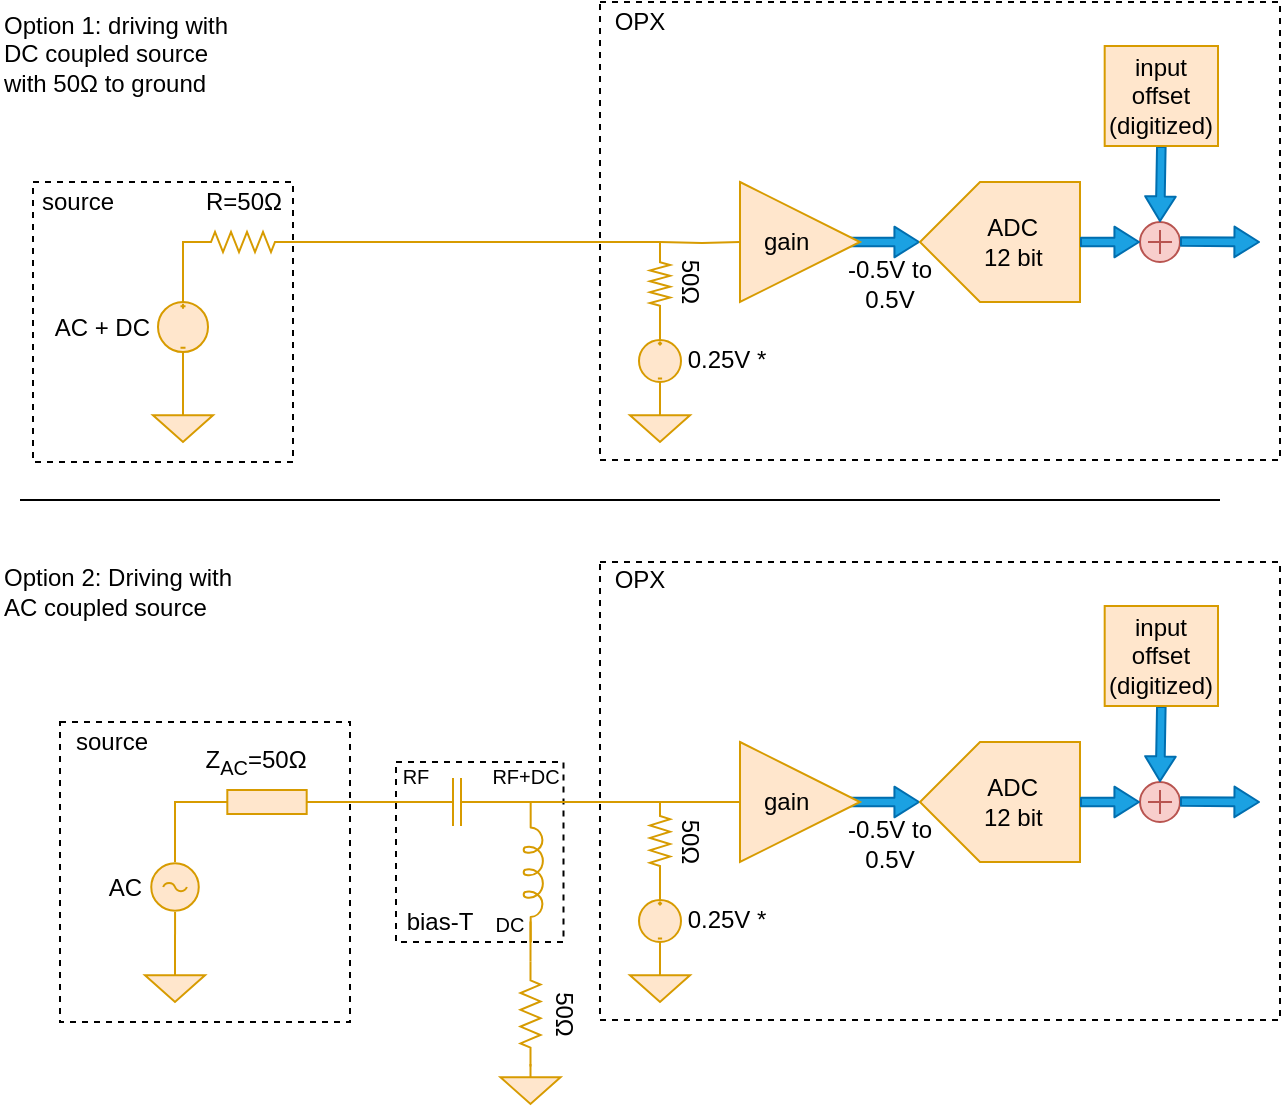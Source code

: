 <mxfile version="15.5.5" type="device"><diagram id="qr9LpCfqKnLfAEWIVxi7" name="Page-1"><mxGraphModel dx="1422" dy="792" grid="1" gridSize="10" guides="1" tooltips="1" connect="1" arrows="1" fold="1" page="1" pageScale="1" pageWidth="850" pageHeight="1100" math="0" shadow="0"><root><mxCell id="0"/><mxCell id="1" parent="0"/><mxCell id="lM4YUM9JYo3iWuB0LA_H-75" value="" style="rounded=0;whiteSpace=wrap;html=1;fillColor=none;dashed=1;" parent="1" vertex="1"><mxGeometry x="268" y="551" width="83.75" height="90" as="geometry"/></mxCell><mxCell id="lM4YUM9JYo3iWuB0LA_H-80" value="" style="rounded=0;whiteSpace=wrap;html=1;fillColor=none;dashed=1;" parent="1" vertex="1"><mxGeometry x="100" y="531" width="145" height="150" as="geometry"/></mxCell><mxCell id="lM4YUM9JYo3iWuB0LA_H-64" value="" style="rounded=0;whiteSpace=wrap;html=1;fillColor=none;dashed=1;" parent="1" vertex="1"><mxGeometry x="86.5" y="261" width="130" height="140" as="geometry"/></mxCell><mxCell id="lM4YUM9JYo3iWuB0LA_H-29" value="" style="rounded=0;whiteSpace=wrap;html=1;fillColor=none;dashed=1;" parent="1" vertex="1"><mxGeometry x="370" y="171" width="340" height="229" as="geometry"/></mxCell><mxCell id="lM4YUM9JYo3iWuB0LA_H-20" value="" style="verticalLabelPosition=bottom;shadow=0;dashed=0;align=center;html=1;verticalAlign=top;shape=mxgraph.electrical.abstract.summation_point;fillColor=#f8cecc;strokeColor=#b85450;fontSize=12;" parent="1" vertex="1"><mxGeometry x="640" y="281" width="20" height="20" as="geometry"/></mxCell><mxCell id="lM4YUM9JYo3iWuB0LA_H-23" value="" style="shape=flexArrow;endArrow=classic;html=1;width=4.286;endSize=3.762;exitX=0;exitY=0.5;exitDx=0;exitDy=0;endWidth=10;fillColor=#1ba1e2;strokeColor=#006EAF;fontSize=12;entryX=0.5;entryY=1;entryDx=0;entryDy=0;" parent="1" source="lM4YUM9JYo3iWuB0LA_H-19" target="lM4YUM9JYo3iWuB0LA_H-31" edge="1"><mxGeometry width="50" height="50" relative="1" as="geometry"><mxPoint x="500" y="290.88" as="sourcePoint"/><mxPoint x="580" y="290.88" as="targetPoint"/></mxGeometry></mxCell><mxCell id="lM4YUM9JYo3iWuB0LA_H-19" value="&amp;nbsp; &amp;nbsp;gain" style="triangle;whiteSpace=wrap;html=1;fillColor=#ffe6cc;strokeColor=#d79b00;align=left;" parent="1" vertex="1"><mxGeometry x="440" y="261" width="60" height="60" as="geometry"/></mxCell><mxCell id="lM4YUM9JYo3iWuB0LA_H-24" value="" style="shape=flexArrow;endArrow=classic;html=1;width=4.286;endSize=3.762;endWidth=10;fillColor=#1ba1e2;strokeColor=#006EAF;fontSize=12;entryX=0.5;entryY=0;entryDx=0;entryDy=0;entryPerimeter=0;exitX=0.5;exitY=1;exitDx=0;exitDy=0;" parent="1" source="lM4YUM9JYo3iWuB0LA_H-25" target="lM4YUM9JYo3iWuB0LA_H-20" edge="1"><mxGeometry width="50" height="50" relative="1" as="geometry"><mxPoint x="650" y="241" as="sourcePoint"/><mxPoint x="649.8" y="211" as="targetPoint"/></mxGeometry></mxCell><mxCell id="lM4YUM9JYo3iWuB0LA_H-25" value="input offset (digitized)" style="text;html=1;align=center;verticalAlign=middle;whiteSpace=wrap;rounded=0;fillColor=#ffe6cc;strokeColor=#d79b00;fontSize=12;" parent="1" vertex="1"><mxGeometry x="622.34" y="193" width="56.66" height="50" as="geometry"/></mxCell><mxCell id="lM4YUM9JYo3iWuB0LA_H-28" value="" style="shape=flexArrow;endArrow=classic;html=1;width=4.286;endSize=3.762;exitX=1;exitY=0.5;exitDx=0;exitDy=0;endWidth=10;fillColor=#1ba1e2;strokeColor=#006EAF;fontSize=12;" parent="1" edge="1"><mxGeometry width="50" height="50" relative="1" as="geometry"><mxPoint x="660" y="290.76" as="sourcePoint"/><mxPoint x="700" y="291" as="targetPoint"/></mxGeometry></mxCell><mxCell id="lM4YUM9JYo3iWuB0LA_H-31" value="&amp;nbsp; &amp;nbsp; ADC&lt;br&gt;&amp;nbsp; &amp;nbsp; 12 bit" style="shape=offPageConnector;whiteSpace=wrap;html=1;fillColor=#ffe6cc;strokeColor=#d79b00;rotation=90;horizontal=0;size=0.375;" parent="1" vertex="1"><mxGeometry x="540" y="251" width="60" height="80" as="geometry"/></mxCell><mxCell id="lM4YUM9JYo3iWuB0LA_H-32" value="OPX" style="text;html=1;strokeColor=none;fillColor=none;align=center;verticalAlign=middle;whiteSpace=wrap;rounded=0;" parent="1" vertex="1"><mxGeometry x="369.5" y="171" width="40" height="20" as="geometry"/></mxCell><mxCell id="lM4YUM9JYo3iWuB0LA_H-33" value="R=50Ω" style="text;html=1;strokeColor=none;fillColor=none;align=center;verticalAlign=middle;whiteSpace=wrap;rounded=0;" parent="1" vertex="1"><mxGeometry x="171.5" y="261" width="40" height="20" as="geometry"/></mxCell><mxCell id="lM4YUM9JYo3iWuB0LA_H-35" value="" style="pointerEvents=1;verticalLabelPosition=bottom;shadow=0;dashed=0;align=center;html=1;verticalAlign=top;shape=mxgraph.electrical.signal_sources.signal_ground;fillColor=#ffe6cc;strokeColor=#d79b00;" parent="1" vertex="1"><mxGeometry x="146.5" y="371" width="30" height="20" as="geometry"/></mxCell><mxCell id="lM4YUM9JYo3iWuB0LA_H-38" style="edgeStyle=orthogonalEdgeStyle;rounded=0;orthogonalLoop=1;jettySize=auto;html=1;entryX=0.5;entryY=0;entryDx=0;entryDy=0;entryPerimeter=0;endArrow=none;endFill=0;fillColor=#ffe6cc;strokeColor=#d79b00;" parent="1" source="lM4YUM9JYo3iWuB0LA_H-36" target="lM4YUM9JYo3iWuB0LA_H-35" edge="1"><mxGeometry relative="1" as="geometry"/></mxCell><mxCell id="lM4YUM9JYo3iWuB0LA_H-36" value="" style="pointerEvents=1;verticalLabelPosition=bottom;shadow=0;dashed=0;align=center;html=1;verticalAlign=top;shape=mxgraph.electrical.signal_sources.dc_source_3;fillColor=#ffe6cc;strokeColor=#d79b00;" parent="1" vertex="1"><mxGeometry x="149" y="321" width="25" height="25" as="geometry"/></mxCell><mxCell id="lM4YUM9JYo3iWuB0LA_H-41" style="edgeStyle=orthogonalEdgeStyle;rounded=0;orthogonalLoop=1;jettySize=auto;html=1;exitX=1;exitY=0.5;exitDx=0;exitDy=0;exitPerimeter=0;endArrow=none;endFill=0;fillColor=#ffe6cc;strokeColor=#d79b00;entryX=0;entryY=0.5;entryDx=0;entryDy=0;entryPerimeter=0;" parent="1" source="lM4YUM9JYo3iWuB0LA_H-40" target="H_o2h2iUFG0J_YQG6vmm-2" edge="1"><mxGeometry relative="1" as="geometry"><mxPoint x="390" y="291" as="targetPoint"/><Array as="points"><mxPoint x="400" y="291"/></Array></mxGeometry></mxCell><mxCell id="lM4YUM9JYo3iWuB0LA_H-42" style="edgeStyle=orthogonalEdgeStyle;rounded=0;orthogonalLoop=1;jettySize=auto;html=1;exitX=0;exitY=0.5;exitDx=0;exitDy=0;exitPerimeter=0;entryX=0.5;entryY=0;entryDx=0;entryDy=0;entryPerimeter=0;endArrow=none;endFill=0;fillColor=#ffe6cc;strokeColor=#d79b00;" parent="1" source="lM4YUM9JYo3iWuB0LA_H-40" target="lM4YUM9JYo3iWuB0LA_H-36" edge="1"><mxGeometry relative="1" as="geometry"/></mxCell><mxCell id="lM4YUM9JYo3iWuB0LA_H-40" value="" style="pointerEvents=1;verticalLabelPosition=bottom;shadow=0;dashed=0;align=center;html=1;verticalAlign=top;shape=mxgraph.electrical.resistors.resistor_2;fillColor=#ffe6cc;strokeColor=#d79b00;" parent="1" vertex="1"><mxGeometry x="166.5" y="286" width="50" height="10" as="geometry"/></mxCell><mxCell id="lM4YUM9JYo3iWuB0LA_H-43" value="AC + DC" style="text;html=1;strokeColor=none;fillColor=none;align=right;verticalAlign=middle;whiteSpace=wrap;rounded=0;" parent="1" vertex="1"><mxGeometry x="74" y="317.25" width="72.5" height="32.5" as="geometry"/></mxCell><mxCell id="lM4YUM9JYo3iWuB0LA_H-44" value="Option 1: driving with DC coupled source with 50&lt;span&gt;Ω to ground&lt;/span&gt;" style="text;html=1;strokeColor=none;fillColor=none;align=left;verticalAlign=middle;whiteSpace=wrap;rounded=0;" parent="1" vertex="1"><mxGeometry x="70" y="181" width="120" height="32.5" as="geometry"/></mxCell><mxCell id="lM4YUM9JYo3iWuB0LA_H-54" value="Z&lt;sub&gt;AC&lt;/sub&gt;=50Ω" style="text;html=1;strokeColor=none;fillColor=none;align=center;verticalAlign=middle;whiteSpace=wrap;rounded=0;" parent="1" vertex="1"><mxGeometry x="177.5" y="541" width="40" height="20" as="geometry"/></mxCell><mxCell id="lM4YUM9JYo3iWuB0LA_H-55" value="" style="pointerEvents=1;verticalLabelPosition=bottom;shadow=0;dashed=0;align=center;html=1;verticalAlign=top;shape=mxgraph.electrical.signal_sources.signal_ground;fillColor=#ffe6cc;strokeColor=#d79b00;" parent="1" vertex="1"><mxGeometry x="142.5" y="651" width="30" height="20" as="geometry"/></mxCell><mxCell id="lM4YUM9JYo3iWuB0LA_H-56" style="edgeStyle=orthogonalEdgeStyle;rounded=0;orthogonalLoop=1;jettySize=auto;html=1;entryX=0.5;entryY=0;entryDx=0;entryDy=0;entryPerimeter=0;endArrow=none;endFill=0;fillColor=#ffe6cc;strokeColor=#d79b00;" parent="1" target="lM4YUM9JYo3iWuB0LA_H-55" edge="1"><mxGeometry relative="1" as="geometry"><mxPoint x="157.534" y="626" as="sourcePoint"/></mxGeometry></mxCell><mxCell id="lM4YUM9JYo3iWuB0LA_H-59" style="edgeStyle=orthogonalEdgeStyle;rounded=0;orthogonalLoop=1;jettySize=auto;html=1;exitX=0;exitY=0.5;exitDx=0;exitDy=0;exitPerimeter=0;entryX=0.5;entryY=0;entryDx=0;entryDy=0;entryPerimeter=0;endArrow=none;endFill=0;fillColor=#ffe6cc;strokeColor=#d79b00;" parent="1" edge="1"><mxGeometry relative="1" as="geometry"><mxPoint x="172.5" y="571" as="sourcePoint"/><mxPoint x="157.5" y="601" as="targetPoint"/></mxGeometry></mxCell><mxCell id="lM4YUM9JYo3iWuB0LA_H-61" value="AC" style="text;html=1;strokeColor=none;fillColor=none;align=right;verticalAlign=middle;whiteSpace=wrap;rounded=0;" parent="1" vertex="1"><mxGeometry x="110" y="597.25" width="32.5" height="32.5" as="geometry"/></mxCell><mxCell id="lM4YUM9JYo3iWuB0LA_H-62" value="Option 2: Driving with AC coupled source" style="text;html=1;strokeColor=none;fillColor=none;align=left;verticalAlign=middle;whiteSpace=wrap;rounded=0;" parent="1" vertex="1"><mxGeometry x="70" y="450" width="120" height="32.5" as="geometry"/></mxCell><mxCell id="lM4YUM9JYo3iWuB0LA_H-63" value="" style="pointerEvents=1;verticalLabelPosition=bottom;shadow=0;dashed=0;align=center;html=1;verticalAlign=top;shape=mxgraph.electrical.signal_sources.ac_source;fillColor=#ffe6cc;strokeColor=#d79b00;" parent="1" vertex="1"><mxGeometry x="145.63" y="601.63" width="23.75" height="23.75" as="geometry"/></mxCell><mxCell id="lM4YUM9JYo3iWuB0LA_H-65" value="source" style="text;html=1;strokeColor=none;fillColor=none;align=center;verticalAlign=middle;whiteSpace=wrap;rounded=0;" parent="1" vertex="1"><mxGeometry x="84" y="261" width="50" height="20" as="geometry"/></mxCell><mxCell id="lM4YUM9JYo3iWuB0LA_H-68" value="" style="pointerEvents=1;verticalLabelPosition=bottom;shadow=0;dashed=0;align=center;html=1;verticalAlign=top;shape=mxgraph.electrical.resistors.resistor_1;fillColor=#ffe6cc;strokeColor=#d79b00;" parent="1" vertex="1"><mxGeometry x="172.5" y="565" width="62" height="12" as="geometry"/></mxCell><mxCell id="lM4YUM9JYo3iWuB0LA_H-71" style="edgeStyle=orthogonalEdgeStyle;rounded=0;orthogonalLoop=1;jettySize=auto;html=1;exitX=0;exitY=0.5;exitDx=0;exitDy=0;exitPerimeter=0;entryX=0;entryY=0.5;entryDx=0;entryDy=0;endArrow=none;endFill=0;fillColor=#ffe6cc;strokeColor=#d79b00;" parent="1" source="lM4YUM9JYo3iWuB0LA_H-84" target="Lvl0KF2iYW57Dydx1r2U-5" edge="1"><mxGeometry relative="1" as="geometry"><mxPoint x="338" y="570.321" as="sourcePoint"/><mxPoint x="400" y="570" as="targetPoint"/></mxGeometry></mxCell><mxCell id="lM4YUM9JYo3iWuB0LA_H-81" style="edgeStyle=orthogonalEdgeStyle;rounded=0;orthogonalLoop=1;jettySize=auto;html=1;exitX=1;exitY=0.5;exitDx=0;exitDy=0;exitPerimeter=0;entryX=1;entryY=0.5;entryDx=0;entryDy=0;entryPerimeter=0;endArrow=none;endFill=0;fillColor=#ffe6cc;strokeColor=#d79b00;" parent="1" source="lM4YUM9JYo3iWuB0LA_H-84" target="lM4YUM9JYo3iWuB0LA_H-68" edge="1"><mxGeometry relative="1" as="geometry"><mxPoint x="268" y="571.321" as="sourcePoint"/></mxGeometry></mxCell><mxCell id="lM4YUM9JYo3iWuB0LA_H-73" value="" style="pointerEvents=1;verticalLabelPosition=bottom;shadow=0;dashed=0;align=center;html=1;verticalAlign=top;shape=mxgraph.electrical.signal_sources.signal_ground;fillColor=#ffe6cc;strokeColor=#d79b00;" parent="1" vertex="1"><mxGeometry x="320.25" y="702" width="30" height="20" as="geometry"/></mxCell><mxCell id="lM4YUM9JYo3iWuB0LA_H-76" value="source" style="text;html=1;strokeColor=none;fillColor=none;align=center;verticalAlign=middle;whiteSpace=wrap;rounded=0;" parent="1" vertex="1"><mxGeometry x="101.25" y="531" width="50" height="20" as="geometry"/></mxCell><mxCell id="lM4YUM9JYo3iWuB0LA_H-79" style="edgeStyle=orthogonalEdgeStyle;rounded=0;orthogonalLoop=1;jettySize=auto;html=1;endArrow=none;endFill=0;fillColor=#ffe6cc;strokeColor=#d79b00;entryX=1;entryY=0.645;entryDx=0;entryDy=0;entryPerimeter=0;" parent="1" source="lM4YUM9JYo3iWuB0LA_H-78" target="lM4YUM9JYo3iWuB0LA_H-83" edge="1"><mxGeometry relative="1" as="geometry"><mxPoint x="336.787" y="613" as="targetPoint"/></mxGeometry></mxCell><mxCell id="lM4YUM9JYo3iWuB0LA_H-78" value="" style="pointerEvents=1;verticalLabelPosition=bottom;shadow=0;dashed=0;align=center;html=1;verticalAlign=top;shape=mxgraph.electrical.resistors.resistor_2;fillColor=#ffe6cc;strokeColor=#d79b00;rotation=-90;" parent="1" vertex="1"><mxGeometry x="309" y="672" width="52.5" height="10" as="geometry"/></mxCell><mxCell id="lM4YUM9JYo3iWuB0LA_H-82" value="bias-T" style="text;html=1;strokeColor=none;fillColor=none;align=center;verticalAlign=middle;whiteSpace=wrap;rounded=0;" parent="1" vertex="1"><mxGeometry x="268.5" y="621" width="42" height="20" as="geometry"/></mxCell><mxCell id="lM4YUM9JYo3iWuB0LA_H-83" value="" style="pointerEvents=1;verticalLabelPosition=bottom;shadow=0;dashed=0;align=center;html=1;verticalAlign=top;shape=mxgraph.electrical.inductors.inductor_5;fillColor=#ffe6cc;strokeColor=#d79b00;rotation=90;" parent="1" vertex="1"><mxGeometry x="301.75" y="601.2" width="70" height="9.8" as="geometry"/></mxCell><mxCell id="lM4YUM9JYo3iWuB0LA_H-84" value="" style="pointerEvents=1;verticalLabelPosition=bottom;shadow=0;dashed=0;align=center;html=1;verticalAlign=top;shape=mxgraph.electrical.capacitors.capacitor_1;fillColor=#ffe6cc;rotation=90;strokeColor=#d79b00;direction=south;" parent="1" vertex="1"><mxGeometry x="286.5" y="551" width="24" height="40" as="geometry"/></mxCell><mxCell id="lM4YUM9JYo3iWuB0LA_H-85" value="50Ω" style="text;html=1;strokeColor=none;fillColor=none;align=center;verticalAlign=middle;whiteSpace=wrap;rounded=0;rotation=90;" parent="1" vertex="1"><mxGeometry x="331.75" y="667" width="40" height="20" as="geometry"/></mxCell><mxCell id="lM4YUM9JYo3iWuB0LA_H-86" value="" style="endArrow=none;html=1;" parent="1" edge="1"><mxGeometry width="50" height="50" relative="1" as="geometry"><mxPoint x="80" y="420" as="sourcePoint"/><mxPoint x="680" y="420" as="targetPoint"/></mxGeometry></mxCell><mxCell id="lM4YUM9JYo3iWuB0LA_H-87" value="-0.5V to 0.5V" style="text;html=1;strokeColor=none;fillColor=none;align=center;verticalAlign=middle;whiteSpace=wrap;rounded=0;" parent="1" vertex="1"><mxGeometry x="490" y="302" width="50" height="20" as="geometry"/></mxCell><mxCell id="Lvl0KF2iYW57Dydx1r2U-1" value="" style="shape=flexArrow;endArrow=classic;html=1;width=4.286;endSize=3.762;exitX=0.5;exitY=0;exitDx=0;exitDy=0;endWidth=10;fillColor=#1ba1e2;strokeColor=#006EAF;fontSize=12;entryX=0;entryY=0.5;entryDx=0;entryDy=0;entryPerimeter=0;" parent="1" source="lM4YUM9JYo3iWuB0LA_H-31" target="lM4YUM9JYo3iWuB0LA_H-20" edge="1"><mxGeometry width="50" height="50" relative="1" as="geometry"><mxPoint x="670" y="301.76" as="sourcePoint"/><mxPoint x="720" y="302" as="targetPoint"/></mxGeometry></mxCell><mxCell id="Lvl0KF2iYW57Dydx1r2U-2" value="" style="rounded=0;whiteSpace=wrap;html=1;fillColor=none;dashed=1;" parent="1" vertex="1"><mxGeometry x="370" y="451" width="340" height="229" as="geometry"/></mxCell><mxCell id="Lvl0KF2iYW57Dydx1r2U-3" value="" style="verticalLabelPosition=bottom;shadow=0;dashed=0;align=center;html=1;verticalAlign=top;shape=mxgraph.electrical.abstract.summation_point;fillColor=#f8cecc;strokeColor=#b85450;fontSize=12;" parent="1" vertex="1"><mxGeometry x="640" y="561" width="20" height="20" as="geometry"/></mxCell><mxCell id="Lvl0KF2iYW57Dydx1r2U-4" value="" style="shape=flexArrow;endArrow=classic;html=1;width=4.286;endSize=3.762;exitX=0;exitY=0.5;exitDx=0;exitDy=0;endWidth=10;fillColor=#1ba1e2;strokeColor=#006EAF;fontSize=12;entryX=0.5;entryY=1;entryDx=0;entryDy=0;" parent="1" source="Lvl0KF2iYW57Dydx1r2U-5" target="Lvl0KF2iYW57Dydx1r2U-9" edge="1"><mxGeometry width="50" height="50" relative="1" as="geometry"><mxPoint x="500" y="570.88" as="sourcePoint"/><mxPoint x="580" y="570.88" as="targetPoint"/></mxGeometry></mxCell><mxCell id="Lvl0KF2iYW57Dydx1r2U-5" value="&amp;nbsp; &amp;nbsp;gain" style="triangle;whiteSpace=wrap;html=1;fillColor=#ffe6cc;strokeColor=#d79b00;align=left;" parent="1" vertex="1"><mxGeometry x="440" y="541" width="60" height="60" as="geometry"/></mxCell><mxCell id="Lvl0KF2iYW57Dydx1r2U-6" value="" style="shape=flexArrow;endArrow=classic;html=1;width=4.286;endSize=3.762;endWidth=10;fillColor=#1ba1e2;strokeColor=#006EAF;fontSize=12;entryX=0.5;entryY=0;entryDx=0;entryDy=0;entryPerimeter=0;exitX=0.5;exitY=1;exitDx=0;exitDy=0;" parent="1" source="Lvl0KF2iYW57Dydx1r2U-7" target="Lvl0KF2iYW57Dydx1r2U-3" edge="1"><mxGeometry width="50" height="50" relative="1" as="geometry"><mxPoint x="650" y="521" as="sourcePoint"/><mxPoint x="649.8" y="491" as="targetPoint"/></mxGeometry></mxCell><mxCell id="Lvl0KF2iYW57Dydx1r2U-7" value="input offset (digitized)" style="text;html=1;align=center;verticalAlign=middle;whiteSpace=wrap;rounded=0;fillColor=#ffe6cc;strokeColor=#d79b00;fontSize=12;" parent="1" vertex="1"><mxGeometry x="622.34" y="473" width="56.66" height="50" as="geometry"/></mxCell><mxCell id="Lvl0KF2iYW57Dydx1r2U-8" value="" style="shape=flexArrow;endArrow=classic;html=1;width=4.286;endSize=3.762;exitX=1;exitY=0.5;exitDx=0;exitDy=0;endWidth=10;fillColor=#1ba1e2;strokeColor=#006EAF;fontSize=12;" parent="1" edge="1"><mxGeometry width="50" height="50" relative="1" as="geometry"><mxPoint x="660" y="570.76" as="sourcePoint"/><mxPoint x="700" y="571" as="targetPoint"/></mxGeometry></mxCell><mxCell id="Lvl0KF2iYW57Dydx1r2U-9" value="&amp;nbsp; &amp;nbsp; ADC&lt;br&gt;&amp;nbsp; &amp;nbsp; 12 bit" style="shape=offPageConnector;whiteSpace=wrap;html=1;fillColor=#ffe6cc;strokeColor=#d79b00;rotation=90;horizontal=0;size=0.375;" parent="1" vertex="1"><mxGeometry x="540" y="531" width="60" height="80" as="geometry"/></mxCell><mxCell id="Lvl0KF2iYW57Dydx1r2U-10" value="OPX" style="text;html=1;strokeColor=none;fillColor=none;align=center;verticalAlign=middle;whiteSpace=wrap;rounded=0;" parent="1" vertex="1"><mxGeometry x="369.5" y="450" width="40" height="20" as="geometry"/></mxCell><mxCell id="Lvl0KF2iYW57Dydx1r2U-11" value="-0.5V to 0.5V" style="text;html=1;strokeColor=none;fillColor=none;align=center;verticalAlign=middle;whiteSpace=wrap;rounded=0;" parent="1" vertex="1"><mxGeometry x="490" y="582" width="50" height="20" as="geometry"/></mxCell><mxCell id="Lvl0KF2iYW57Dydx1r2U-12" value="" style="shape=flexArrow;endArrow=classic;html=1;width=4.286;endSize=3.762;exitX=0.5;exitY=0;exitDx=0;exitDy=0;endWidth=10;fillColor=#1ba1e2;strokeColor=#006EAF;fontSize=12;entryX=0;entryY=0.5;entryDx=0;entryDy=0;entryPerimeter=0;" parent="1" source="Lvl0KF2iYW57Dydx1r2U-9" target="Lvl0KF2iYW57Dydx1r2U-3" edge="1"><mxGeometry width="50" height="50" relative="1" as="geometry"><mxPoint x="670" y="581.76" as="sourcePoint"/><mxPoint x="720" y="582" as="targetPoint"/></mxGeometry></mxCell><mxCell id="H_o2h2iUFG0J_YQG6vmm-1" value="50Ω" style="text;html=1;strokeColor=none;fillColor=none;align=center;verticalAlign=middle;whiteSpace=wrap;rounded=0;rotation=90;" parent="1" vertex="1"><mxGeometry x="395" y="301" width="40" height="20" as="geometry"/></mxCell><mxCell id="H_o2h2iUFG0J_YQG6vmm-2" value="" style="pointerEvents=1;verticalLabelPosition=bottom;shadow=0;dashed=0;align=center;html=1;verticalAlign=top;shape=mxgraph.electrical.resistors.resistor_2;fillColor=#ffe6cc;strokeColor=#d79b00;direction=south;" parent="1" vertex="1"><mxGeometry x="395" y="295" width="10" height="34" as="geometry"/></mxCell><mxCell id="H_o2h2iUFG0J_YQG6vmm-3" style="edgeStyle=orthogonalEdgeStyle;rounded=0;orthogonalLoop=1;jettySize=auto;html=1;entryX=0;entryY=0.5;entryDx=0;entryDy=0;endArrow=none;endFill=0;fillColor=#ffe6cc;strokeColor=#d79b00;" parent="1" target="lM4YUM9JYo3iWuB0LA_H-19" edge="1"><mxGeometry relative="1" as="geometry"><mxPoint x="400" y="291" as="sourcePoint"/><mxPoint x="381.5" y="352" as="targetPoint"/></mxGeometry></mxCell><mxCell id="H_o2h2iUFG0J_YQG6vmm-4" value="" style="pointerEvents=1;verticalLabelPosition=bottom;shadow=0;dashed=0;align=center;html=1;verticalAlign=top;shape=mxgraph.electrical.signal_sources.signal_ground;fillColor=#ffe6cc;strokeColor=#d79b00;" parent="1" vertex="1"><mxGeometry x="385" y="371" width="30" height="20" as="geometry"/></mxCell><mxCell id="H_o2h2iUFG0J_YQG6vmm-6" value="" style="pointerEvents=1;verticalLabelPosition=bottom;shadow=0;dashed=0;align=center;html=1;verticalAlign=top;shape=mxgraph.electrical.signal_sources.dc_source_3;fillColor=#ffe6cc;strokeColor=#d79b00;" parent="1" vertex="1"><mxGeometry x="389.5" y="340" width="21" height="21" as="geometry"/></mxCell><mxCell id="H_o2h2iUFG0J_YQG6vmm-7" style="edgeStyle=orthogonalEdgeStyle;rounded=0;orthogonalLoop=1;jettySize=auto;html=1;entryX=0.5;entryY=0;entryDx=0;entryDy=0;entryPerimeter=0;endArrow=none;endFill=0;fillColor=#ffe6cc;strokeColor=#d79b00;exitX=0.5;exitY=1;exitDx=0;exitDy=0;exitPerimeter=0;" parent="1" source="H_o2h2iUFG0J_YQG6vmm-6" target="H_o2h2iUFG0J_YQG6vmm-4" edge="1"><mxGeometry relative="1" as="geometry"><mxPoint x="224.764" y="356" as="sourcePoint"/><mxPoint x="224.75" y="381" as="targetPoint"/></mxGeometry></mxCell><mxCell id="H_o2h2iUFG0J_YQG6vmm-9" style="edgeStyle=orthogonalEdgeStyle;rounded=0;orthogonalLoop=1;jettySize=auto;html=1;entryX=0.5;entryY=0;entryDx=0;entryDy=0;entryPerimeter=0;endArrow=none;endFill=0;fillColor=#ffe6cc;strokeColor=#d79b00;exitX=1;exitY=0.5;exitDx=0;exitDy=0;exitPerimeter=0;" parent="1" source="H_o2h2iUFG0J_YQG6vmm-2" target="H_o2h2iUFG0J_YQG6vmm-6" edge="1"><mxGeometry relative="1" as="geometry"><mxPoint x="171.514" y="356" as="sourcePoint"/><mxPoint x="171.5" y="381" as="targetPoint"/></mxGeometry></mxCell><mxCell id="H_o2h2iUFG0J_YQG6vmm-11" value="0.25V *" style="text;html=1;strokeColor=none;fillColor=none;align=center;verticalAlign=middle;whiteSpace=wrap;rounded=0;rotation=0;" parent="1" vertex="1"><mxGeometry x="410.5" y="340" width="45" height="20" as="geometry"/></mxCell><mxCell id="H_o2h2iUFG0J_YQG6vmm-28" value="50Ω" style="text;html=1;strokeColor=none;fillColor=none;align=center;verticalAlign=middle;whiteSpace=wrap;rounded=0;rotation=90;" parent="1" vertex="1"><mxGeometry x="395" y="581" width="40" height="20" as="geometry"/></mxCell><mxCell id="H_o2h2iUFG0J_YQG6vmm-29" value="" style="pointerEvents=1;verticalLabelPosition=bottom;shadow=0;dashed=0;align=center;html=1;verticalAlign=top;shape=mxgraph.electrical.resistors.resistor_2;fillColor=#ffe6cc;strokeColor=#d79b00;direction=south;" parent="1" vertex="1"><mxGeometry x="395" y="571" width="10" height="39" as="geometry"/></mxCell><mxCell id="H_o2h2iUFG0J_YQG6vmm-31" value="" style="pointerEvents=1;verticalLabelPosition=bottom;shadow=0;dashed=0;align=center;html=1;verticalAlign=top;shape=mxgraph.electrical.signal_sources.signal_ground;fillColor=#ffe6cc;strokeColor=#d79b00;" parent="1" vertex="1"><mxGeometry x="385" y="651" width="30" height="20" as="geometry"/></mxCell><mxCell id="H_o2h2iUFG0J_YQG6vmm-32" value="" style="pointerEvents=1;verticalLabelPosition=bottom;shadow=0;dashed=0;align=center;html=1;verticalAlign=top;shape=mxgraph.electrical.signal_sources.dc_source_3;fillColor=#ffe6cc;strokeColor=#d79b00;" parent="1" vertex="1"><mxGeometry x="389.5" y="620" width="21" height="21" as="geometry"/></mxCell><mxCell id="H_o2h2iUFG0J_YQG6vmm-33" style="edgeStyle=orthogonalEdgeStyle;rounded=0;orthogonalLoop=1;jettySize=auto;html=1;entryX=0.5;entryY=0;entryDx=0;entryDy=0;entryPerimeter=0;endArrow=none;endFill=0;fillColor=#ffe6cc;strokeColor=#d79b00;exitX=0.5;exitY=1;exitDx=0;exitDy=0;exitPerimeter=0;" parent="1" source="H_o2h2iUFG0J_YQG6vmm-32" target="H_o2h2iUFG0J_YQG6vmm-31" edge="1"><mxGeometry relative="1" as="geometry"><mxPoint x="224.764" y="636" as="sourcePoint"/><mxPoint x="224.75" y="661" as="targetPoint"/></mxGeometry></mxCell><mxCell id="H_o2h2iUFG0J_YQG6vmm-34" style="edgeStyle=orthogonalEdgeStyle;rounded=0;orthogonalLoop=1;jettySize=auto;html=1;entryX=0.5;entryY=0;entryDx=0;entryDy=0;entryPerimeter=0;endArrow=none;endFill=0;fillColor=#ffe6cc;strokeColor=#d79b00;exitX=1;exitY=0.5;exitDx=0;exitDy=0;exitPerimeter=0;" parent="1" source="H_o2h2iUFG0J_YQG6vmm-29" target="H_o2h2iUFG0J_YQG6vmm-32" edge="1"><mxGeometry relative="1" as="geometry"><mxPoint x="171.514" y="636" as="sourcePoint"/><mxPoint x="171.5" y="661" as="targetPoint"/></mxGeometry></mxCell><mxCell id="H_o2h2iUFG0J_YQG6vmm-35" value="0.25V *" style="text;html=1;strokeColor=none;fillColor=none;align=center;verticalAlign=middle;whiteSpace=wrap;rounded=0;rotation=0;" parent="1" vertex="1"><mxGeometry x="410.5" y="620" width="45" height="20" as="geometry"/></mxCell><mxCell id="CzWC4JpfIWKGOItA3TZj-1" value="&lt;font style=&quot;font-size: 10px&quot;&gt;RF+DC&lt;/font&gt;" style="text;html=1;strokeColor=none;fillColor=none;align=center;verticalAlign=middle;whiteSpace=wrap;rounded=0;" vertex="1" parent="1"><mxGeometry x="312.25" y="548" width="42" height="20" as="geometry"/></mxCell><mxCell id="CzWC4JpfIWKGOItA3TZj-2" value="&lt;font style=&quot;font-size: 10px&quot;&gt;RF&lt;/font&gt;" style="text;html=1;strokeColor=none;fillColor=none;align=center;verticalAlign=middle;whiteSpace=wrap;rounded=0;" vertex="1" parent="1"><mxGeometry x="256.75" y="548" width="42" height="20" as="geometry"/></mxCell><mxCell id="CzWC4JpfIWKGOItA3TZj-3" value="&lt;font style=&quot;font-size: 10px&quot;&gt;DC&lt;/font&gt;" style="text;html=1;strokeColor=none;fillColor=none;align=center;verticalAlign=middle;whiteSpace=wrap;rounded=0;" vertex="1" parent="1"><mxGeometry x="303.75" y="622" width="42" height="20" as="geometry"/></mxCell></root></mxGraphModel></diagram></mxfile>